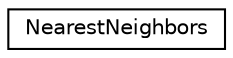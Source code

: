 digraph "Graphical Class Hierarchy"
{
 // LATEX_PDF_SIZE
  edge [fontname="Helvetica",fontsize="10",labelfontname="Helvetica",labelfontsize="10"];
  node [fontname="Helvetica",fontsize="10",shape=record];
  rankdir="LR";
  Node0 [label="NearestNeighbors",height=0.2,width=0.4,color="black", fillcolor="white", style="filled",URL="$classoperations__research_1_1_nearest_neighbors.html",tooltip=" "];
}
